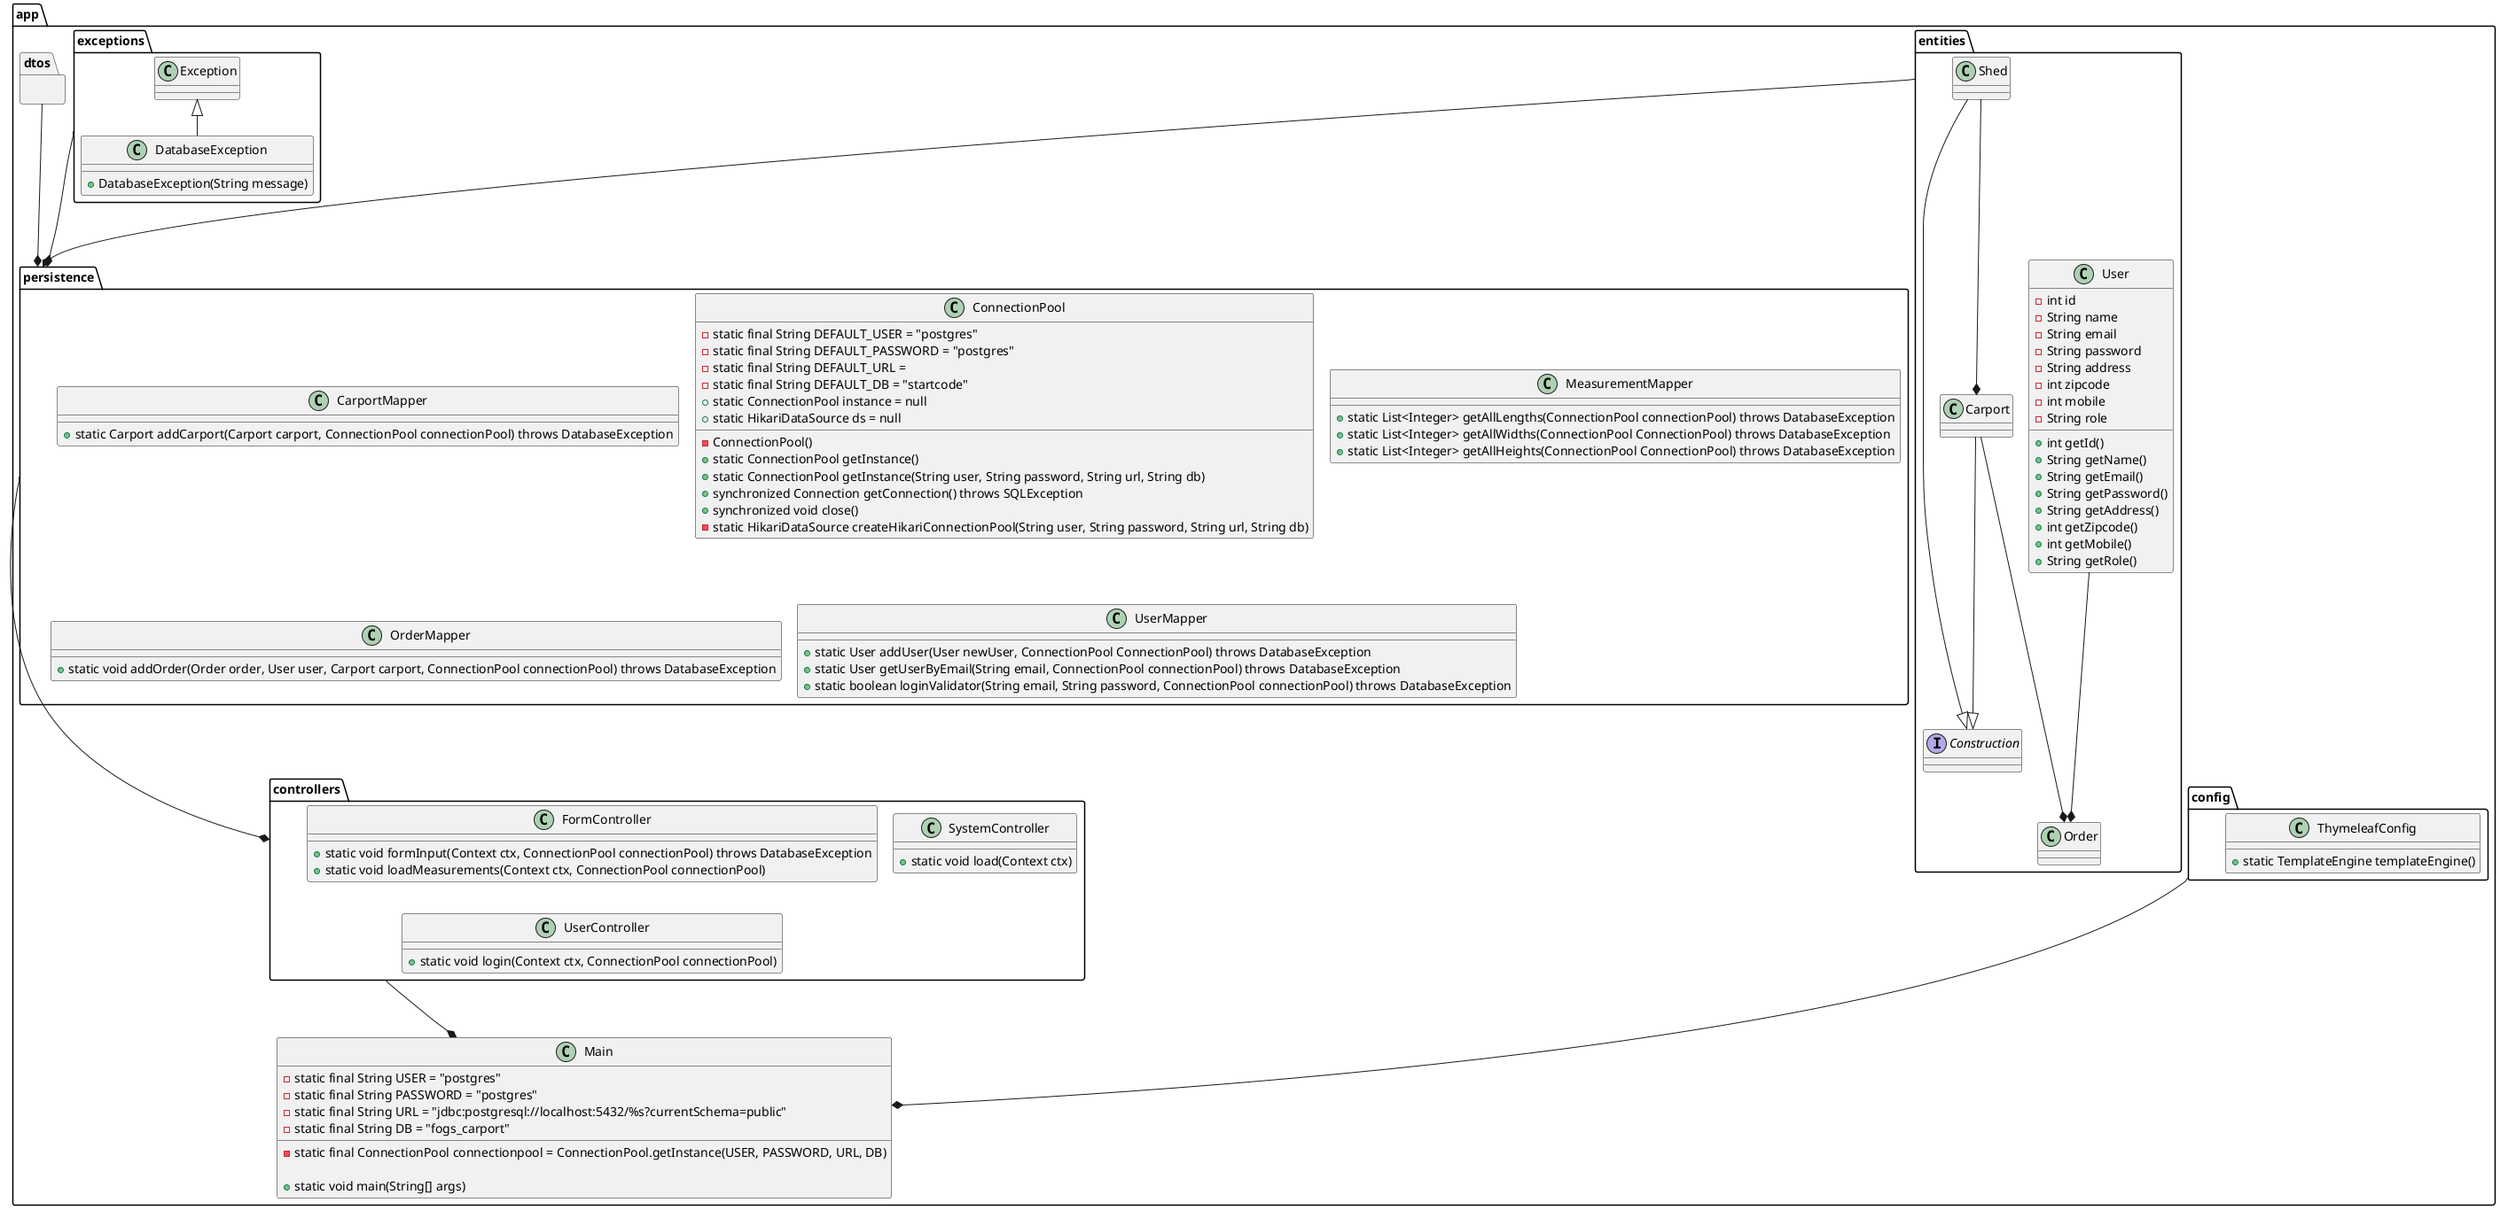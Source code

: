 @startuml
'https://plantuml.com/class-diagram
package app {

class Main {
    - static final String USER = "postgres"
    - static final String PASSWORD = "postgres"
    - static final String URL = "jdbc:postgresql://localhost:5432/%s?currentSchema=public"
    - static final String DB = "fogs_carport"

    - static final ConnectionPool connectionpool = ConnectionPool.getInstance(USER, PASSWORD, URL, DB)

    + static void main(String[] args)
}

package config {
class ThymeleafConfig{
    + static TemplateEngine templateEngine()
}
}

package controllers {
class FormController{
    + static void formInput(Context ctx, ConnectionPool connectionPool) throws DatabaseException
    + static void loadMeasurements(Context ctx, ConnectionPool connectionPool)
}

class SystemController{
    + static void load(Context ctx)
}

class UserController{
    + static void login(Context ctx, ConnectionPool connectionPool)
}
}

package dtos {
}

package entities {
class User{
- int id
- String name
- String email
- String password
- String address
- int zipcode
- int mobile
- String role

+ int getId()
+ String getName()
+ String getEmail()
+ String getPassword()
+ String getAddress()
+ int getZipcode()
+ int getMobile()
+ String getRole()
}

interface Construction{}

class Shed{}

class Carport{}

class Order{}

'Connections
Shed ----* Carport
Carport ----* Order
User ----* Order
Shed ---|> Construction
Carport ---|> Construction
}

package exceptions {
class DatabaseException extends Exception{
    + DatabaseException(String message)
}
}

package persistence {

class CarportMapper{
    + static Carport addCarport(Carport carport, ConnectionPool connectionPool) throws DatabaseException
}

class ConnectionPool{
    - static final String DEFAULT_USER = "postgres"
    - static final String DEFAULT_PASSWORD = "postgres"
    - static final String DEFAULT_URL =
    - static final String DEFAULT_DB = "startcode"
    + static ConnectionPool instance = null
    + static HikariDataSource ds = null
    - ConnectionPool()
    + static ConnectionPool getInstance()
    + static ConnectionPool getInstance(String user, String password, String url, String db)
    + synchronized Connection getConnection() throws SQLException
    + synchronized void close()
    - static HikariDataSource createHikariConnectionPool(String user, String password, String url, String db)
}

class MeasurementMapper{
    + static List<Integer> getAllLengths(ConnectionPool connectionPool) throws DatabaseException
    + static List<Integer> getAllWidths(ConnectionPool ConnectionPool) throws DatabaseException
    + static List<Integer> getAllHeights(ConnectionPool ConnectionPool) throws DatabaseException
}

class OrderMapper{
    + static void addOrder(Order order, User user, Carport carport, ConnectionPool connectionPool) throws DatabaseException
}

class UserMapper{
    + static User addUser(User newUser, ConnectionPool ConnectionPool) throws DatabaseException
    + static User getUserByEmail(String email, ConnectionPool connectionPool) throws DatabaseException
    + static boolean loginValidator(String email, String password, ConnectionPool connectionPool) throws DatabaseException
}

}

'Connections
exceptions ----* persistence
dtos ----* persistence
entities ----* persistence
persistence ----* controllers
config ----* Main
controllers ----* Main
}
!pragma layout smetana
@enduml
